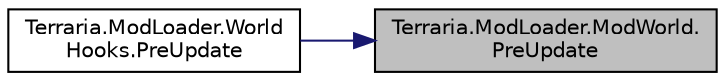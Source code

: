 digraph "Terraria.ModLoader.ModWorld.PreUpdate"
{
 // LATEX_PDF_SIZE
  edge [fontname="Helvetica",fontsize="10",labelfontname="Helvetica",labelfontsize="10"];
  node [fontname="Helvetica",fontsize="10",shape=record];
  rankdir="RL";
  Node1 [label="Terraria.ModLoader.ModWorld.\lPreUpdate",height=0.2,width=0.4,color="black", fillcolor="grey75", style="filled", fontcolor="black",tooltip="Use this method to have things happen in the world. In vanilla Terraria, a good example of code suita..."];
  Node1 -> Node2 [dir="back",color="midnightblue",fontsize="10",style="solid",fontname="Helvetica"];
  Node2 [label="Terraria.ModLoader.World\lHooks.PreUpdate",height=0.2,width=0.4,color="black", fillcolor="white", style="filled",URL="$class_terraria_1_1_mod_loader_1_1_world_hooks.html#ac20f66cf108700570f22952f7407bb23",tooltip=" "];
}
